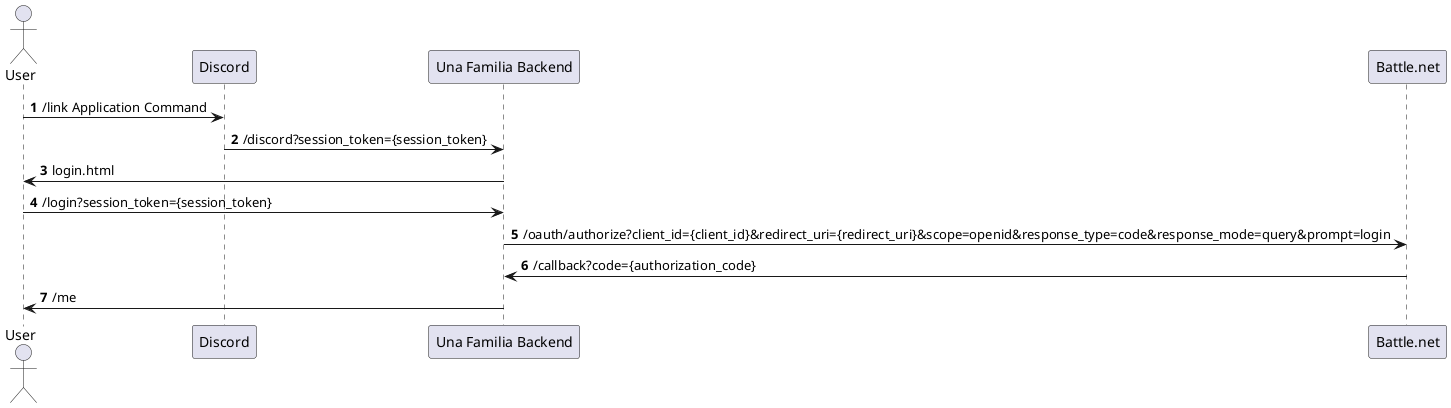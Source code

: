 @startuml
'https://plantuml.com/sequence-diagram
autonumber
actor User as user
participant Discord as disc
participant "Una Familia Backend" as bot
participant Battle.net as bnet

user -> disc: /link Application Command
disc -> bot: /discord?session_token={session_token}
bot -> user: login.html
user -> bot: /login?session_token={session_token}
bot -> bnet: /oauth/authorize?client_id={client_id}&redirect_uri={redirect_uri}&scope=openid&response_type=code&response_mode=query&prompt=login
bnet -> bot: /callback?code={authorization_code}
bot -> user: /me
@enduml